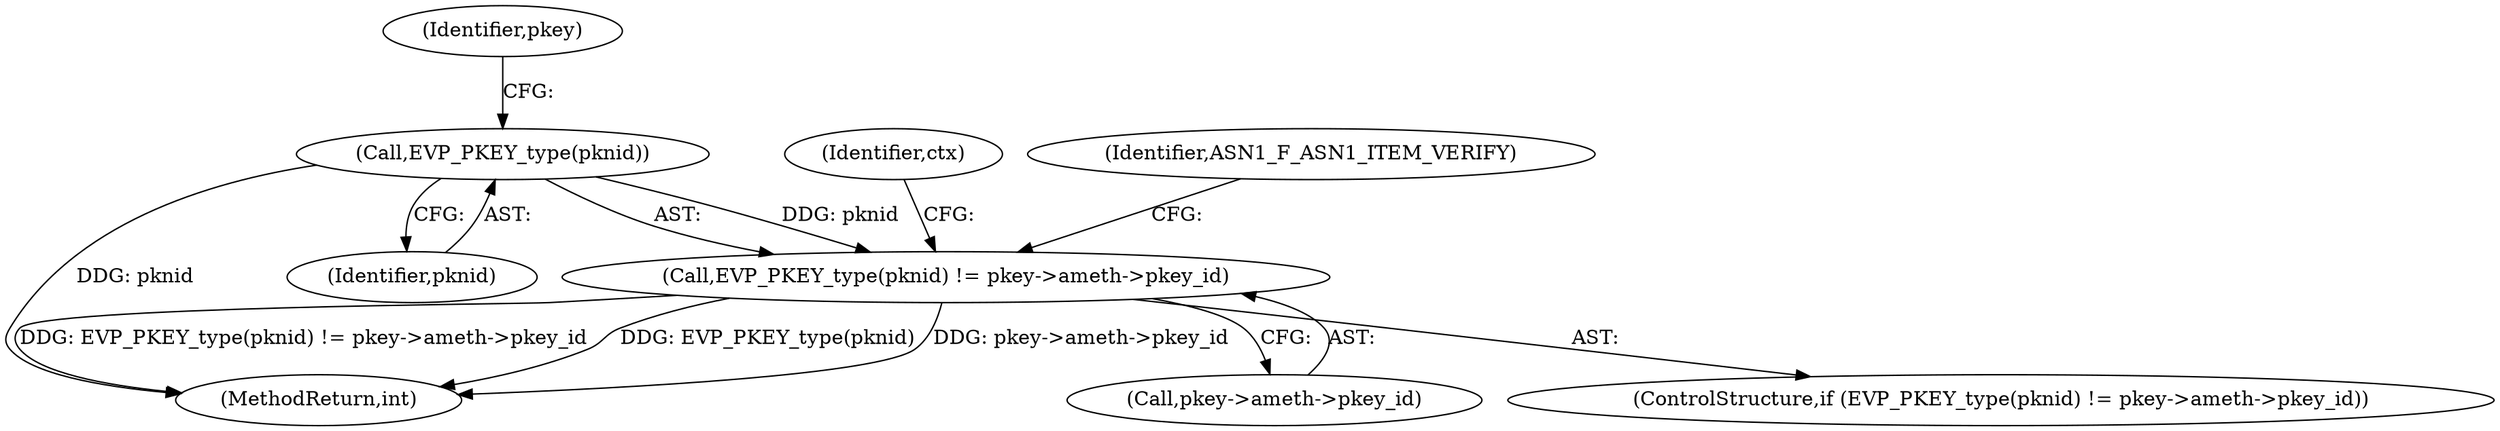 digraph "0_openssl_cb62ab4b17818fe66d2fed0a7fe71969131c811b@pointer" {
"1000231" [label="(Call,EVP_PKEY_type(pknid) != pkey->ameth->pkey_id)"];
"1000232" [label="(Call,EVP_PKEY_type(pknid))"];
"1000230" [label="(ControlStructure,if (EVP_PKEY_type(pknid) != pkey->ameth->pkey_id))"];
"1000334" [label="(MethodReturn,int)"];
"1000231" [label="(Call,EVP_PKEY_type(pknid) != pkey->ameth->pkey_id)"];
"1000234" [label="(Call,pkey->ameth->pkey_id)"];
"1000236" [label="(Identifier,pkey)"];
"1000233" [label="(Identifier,pknid)"];
"1000248" [label="(Identifier,ctx)"];
"1000232" [label="(Call,EVP_PKEY_type(pknid))"];
"1000241" [label="(Identifier,ASN1_F_ASN1_ITEM_VERIFY)"];
"1000231" -> "1000230"  [label="AST: "];
"1000231" -> "1000234"  [label="CFG: "];
"1000232" -> "1000231"  [label="AST: "];
"1000234" -> "1000231"  [label="AST: "];
"1000241" -> "1000231"  [label="CFG: "];
"1000248" -> "1000231"  [label="CFG: "];
"1000231" -> "1000334"  [label="DDG: EVP_PKEY_type(pknid) != pkey->ameth->pkey_id"];
"1000231" -> "1000334"  [label="DDG: EVP_PKEY_type(pknid)"];
"1000231" -> "1000334"  [label="DDG: pkey->ameth->pkey_id"];
"1000232" -> "1000231"  [label="DDG: pknid"];
"1000232" -> "1000233"  [label="CFG: "];
"1000233" -> "1000232"  [label="AST: "];
"1000236" -> "1000232"  [label="CFG: "];
"1000232" -> "1000334"  [label="DDG: pknid"];
}
